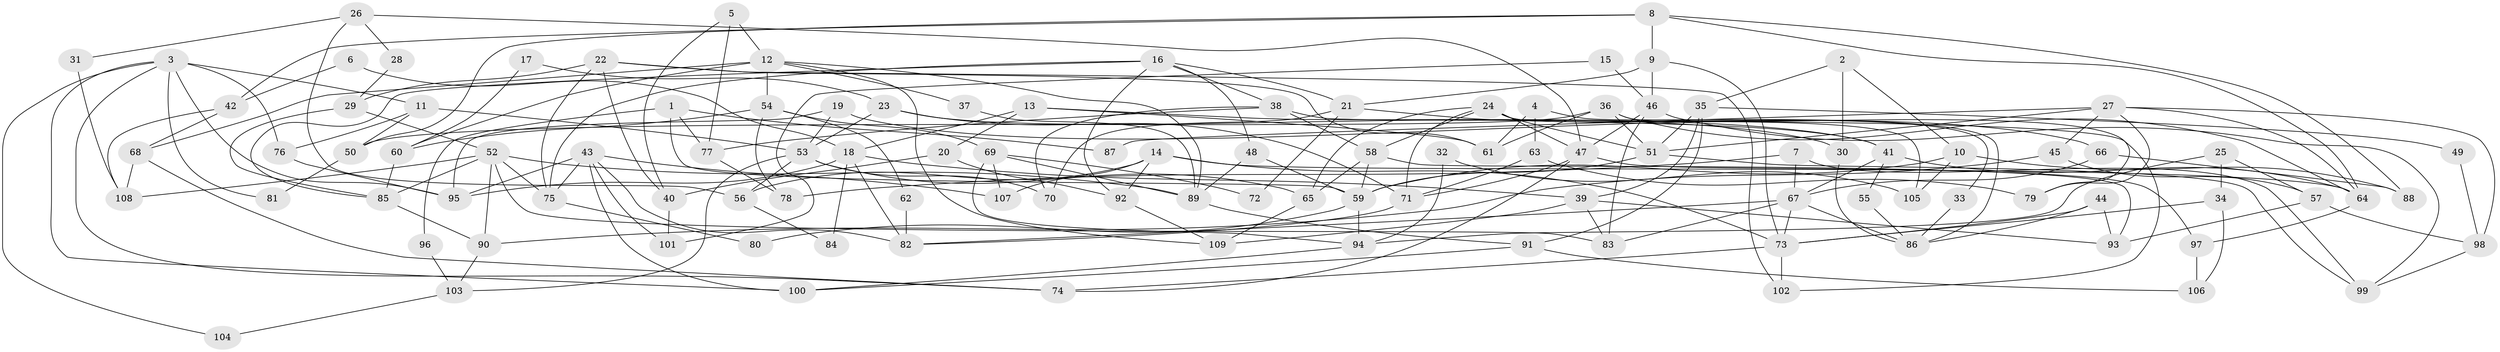 // coarse degree distribution, {4: 0.18518518518518517, 6: 0.07407407407407407, 7: 0.12962962962962962, 3: 0.14814814814814814, 5: 0.14814814814814814, 11: 0.037037037037037035, 8: 0.037037037037037035, 10: 0.037037037037037035, 2: 0.14814814814814814, 22: 0.018518518518518517, 12: 0.018518518518518517, 9: 0.018518518518518517}
// Generated by graph-tools (version 1.1) at 2025/18/03/04/25 18:18:34]
// undirected, 109 vertices, 218 edges
graph export_dot {
graph [start="1"]
  node [color=gray90,style=filled];
  1;
  2;
  3;
  4;
  5;
  6;
  7;
  8;
  9;
  10;
  11;
  12;
  13;
  14;
  15;
  16;
  17;
  18;
  19;
  20;
  21;
  22;
  23;
  24;
  25;
  26;
  27;
  28;
  29;
  30;
  31;
  32;
  33;
  34;
  35;
  36;
  37;
  38;
  39;
  40;
  41;
  42;
  43;
  44;
  45;
  46;
  47;
  48;
  49;
  50;
  51;
  52;
  53;
  54;
  55;
  56;
  57;
  58;
  59;
  60;
  61;
  62;
  63;
  64;
  65;
  66;
  67;
  68;
  69;
  70;
  71;
  72;
  73;
  74;
  75;
  76;
  77;
  78;
  79;
  80;
  81;
  82;
  83;
  84;
  85;
  86;
  87;
  88;
  89;
  90;
  91;
  92;
  93;
  94;
  95;
  96;
  97;
  98;
  99;
  100;
  101;
  102;
  103;
  104;
  105;
  106;
  107;
  108;
  109;
  1 -- 77;
  1 -- 59;
  1 -- 87;
  1 -- 96;
  2 -- 35;
  2 -- 10;
  2 -- 30;
  3 -- 74;
  3 -- 95;
  3 -- 11;
  3 -- 76;
  3 -- 81;
  3 -- 100;
  3 -- 104;
  4 -- 86;
  4 -- 61;
  4 -- 63;
  5 -- 77;
  5 -- 12;
  5 -- 40;
  6 -- 42;
  6 -- 18;
  7 -- 99;
  7 -- 67;
  7 -- 78;
  8 -- 9;
  8 -- 64;
  8 -- 42;
  8 -- 50;
  8 -- 88;
  9 -- 73;
  9 -- 21;
  9 -- 46;
  10 -- 59;
  10 -- 88;
  10 -- 105;
  11 -- 50;
  11 -- 53;
  11 -- 76;
  12 -- 68;
  12 -- 54;
  12 -- 37;
  12 -- 60;
  12 -- 89;
  12 -- 109;
  13 -- 61;
  13 -- 41;
  13 -- 18;
  13 -- 20;
  14 -- 73;
  14 -- 92;
  14 -- 56;
  14 -- 64;
  14 -- 107;
  15 -- 101;
  15 -- 46;
  16 -- 85;
  16 -- 75;
  16 -- 21;
  16 -- 38;
  16 -- 48;
  16 -- 92;
  17 -- 23;
  17 -- 60;
  18 -- 95;
  18 -- 39;
  18 -- 82;
  18 -- 84;
  19 -- 95;
  19 -- 53;
  19 -- 66;
  20 -- 92;
  20 -- 40;
  21 -- 70;
  21 -- 41;
  21 -- 72;
  22 -- 75;
  22 -- 40;
  22 -- 29;
  22 -- 61;
  22 -- 102;
  23 -- 53;
  23 -- 71;
  23 -- 30;
  24 -- 51;
  24 -- 58;
  24 -- 33;
  24 -- 47;
  24 -- 65;
  24 -- 71;
  24 -- 105;
  25 -- 34;
  25 -- 57;
  25 -- 94;
  26 -- 56;
  26 -- 47;
  26 -- 28;
  26 -- 31;
  27 -- 64;
  27 -- 98;
  27 -- 45;
  27 -- 51;
  27 -- 79;
  27 -- 87;
  28 -- 29;
  29 -- 52;
  29 -- 85;
  30 -- 86;
  31 -- 108;
  32 -- 105;
  32 -- 94;
  33 -- 86;
  34 -- 73;
  34 -- 106;
  35 -- 39;
  35 -- 51;
  35 -- 49;
  35 -- 91;
  36 -- 51;
  36 -- 79;
  36 -- 50;
  36 -- 61;
  36 -- 64;
  37 -- 89;
  38 -- 58;
  38 -- 70;
  38 -- 77;
  38 -- 102;
  39 -- 93;
  39 -- 83;
  39 -- 109;
  40 -- 101;
  41 -- 64;
  41 -- 55;
  41 -- 67;
  42 -- 68;
  42 -- 108;
  43 -- 100;
  43 -- 82;
  43 -- 75;
  43 -- 95;
  43 -- 101;
  43 -- 107;
  44 -- 73;
  44 -- 86;
  44 -- 93;
  45 -- 90;
  45 -- 57;
  46 -- 47;
  46 -- 83;
  46 -- 99;
  47 -- 71;
  47 -- 74;
  47 -- 97;
  48 -- 89;
  48 -- 59;
  49 -- 98;
  50 -- 81;
  51 -- 59;
  51 -- 99;
  52 -- 89;
  52 -- 83;
  52 -- 75;
  52 -- 85;
  52 -- 90;
  52 -- 108;
  53 -- 65;
  53 -- 56;
  53 -- 70;
  53 -- 103;
  54 -- 69;
  54 -- 60;
  54 -- 62;
  54 -- 78;
  55 -- 86;
  56 -- 84;
  57 -- 93;
  57 -- 98;
  58 -- 59;
  58 -- 65;
  58 -- 93;
  59 -- 94;
  59 -- 80;
  60 -- 85;
  62 -- 82;
  63 -- 71;
  63 -- 79;
  64 -- 97;
  65 -- 109;
  66 -- 67;
  66 -- 88;
  67 -- 83;
  67 -- 73;
  67 -- 82;
  67 -- 86;
  68 -- 108;
  68 -- 74;
  69 -- 94;
  69 -- 107;
  69 -- 72;
  69 -- 89;
  71 -- 82;
  73 -- 102;
  73 -- 74;
  75 -- 80;
  76 -- 95;
  77 -- 78;
  85 -- 90;
  89 -- 91;
  90 -- 103;
  91 -- 100;
  91 -- 106;
  92 -- 109;
  94 -- 100;
  96 -- 103;
  97 -- 106;
  98 -- 99;
  103 -- 104;
}
